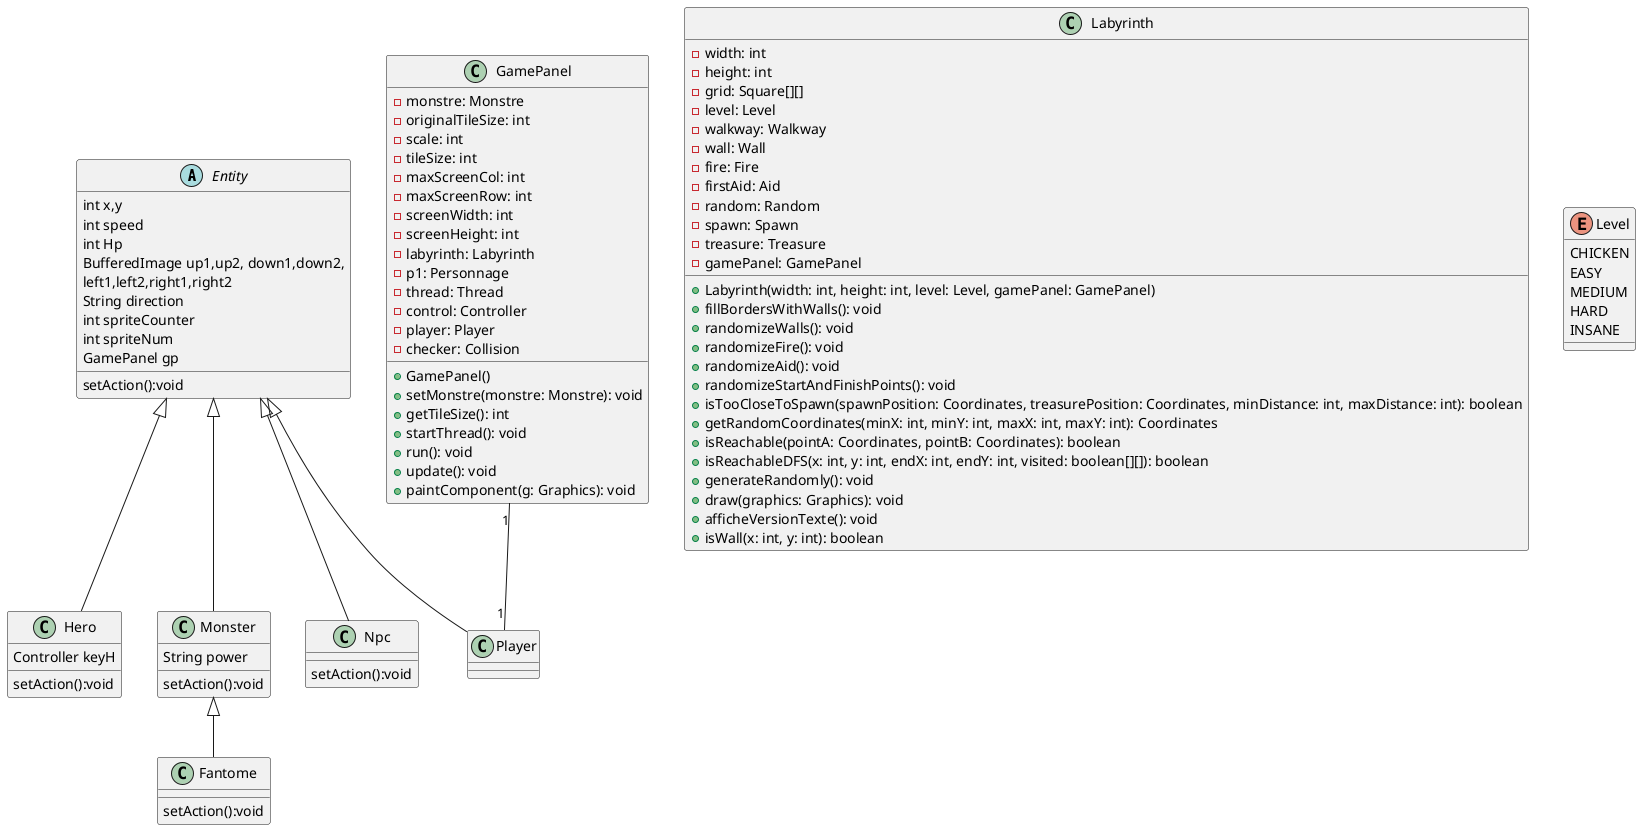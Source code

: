@startuml
'https://plantuml.com/sequence-diagram


Entity <|--Hero
Entity <|--Monster
Entity <|--Npc
Monster <|--Fantome
GamePanel "1" -- "1" Player
Entity <|-- Player

abstract class Entity {
int x,y
int speed
int Hp
BufferedImage up1,up2, down1,down2,
left1,left2,right1,right2
String direction
int spriteCounter
int spriteNum
GamePanel gp
setAction():void

}

class GamePanel {
        - monstre: Monstre
        - originalTileSize: int
        - scale: int
        - tileSize: int
        - maxScreenCol: int
        - maxScreenRow: int
        - screenWidth: int
        - screenHeight: int
        - labyrinth: Labyrinth
        - p1: Personnage 
        - thread: Thread
        - control: Controller
        - player: Player
        - checker: Collision

        + GamePanel()
        + setMonstre(monstre: Monstre): void
        + getTileSize(): int
        + startThread(): void
        + run(): void
        + update(): void
        + paintComponent(g: Graphics): void
}

class Hero {
Controller keyH
setAction():void
}

class Monster {
String power
setAction():void
}

class Fantome {
setAction():void
}
class Npc{
setAction():void
}

    class Labyrinth {
        - width: int
        - height: int
        - grid: Square[][]
        - level: Level
        - walkway: Walkway
        - wall: Wall
        - fire: Fire
        - firstAid: Aid
        - random: Random
        - spawn: Spawn
        - treasure: Treasure
        - gamePanel: GamePanel

        + Labyrinth(width: int, height: int, level: Level, gamePanel: GamePanel)
        + fillBordersWithWalls(): void
        + randomizeWalls(): void
        + randomizeFire(): void
        + randomizeAid(): void
        + randomizeStartAndFinishPoints(): void
        + isTooCloseToSpawn(spawnPosition: Coordinates, treasurePosition: Coordinates, minDistance: int, maxDistance: int): boolean
        + getRandomCoordinates(minX: int, minY: int, maxX: int, maxY: int): Coordinates
        + isReachable(pointA: Coordinates, pointB: Coordinates): boolean
        + isReachableDFS(x: int, y: int, endX: int, endY: int, visited: boolean[][]): boolean
        + generateRandomly(): void
        + draw(graphics: Graphics): void
        + afficheVersionTexte(): void
        + isWall(x: int, y: int): boolean
    }

    enum Level {
        CHICKEN
        EASY
        MEDIUM
        HARD
        INSANE
    }

@enduml


@enduml